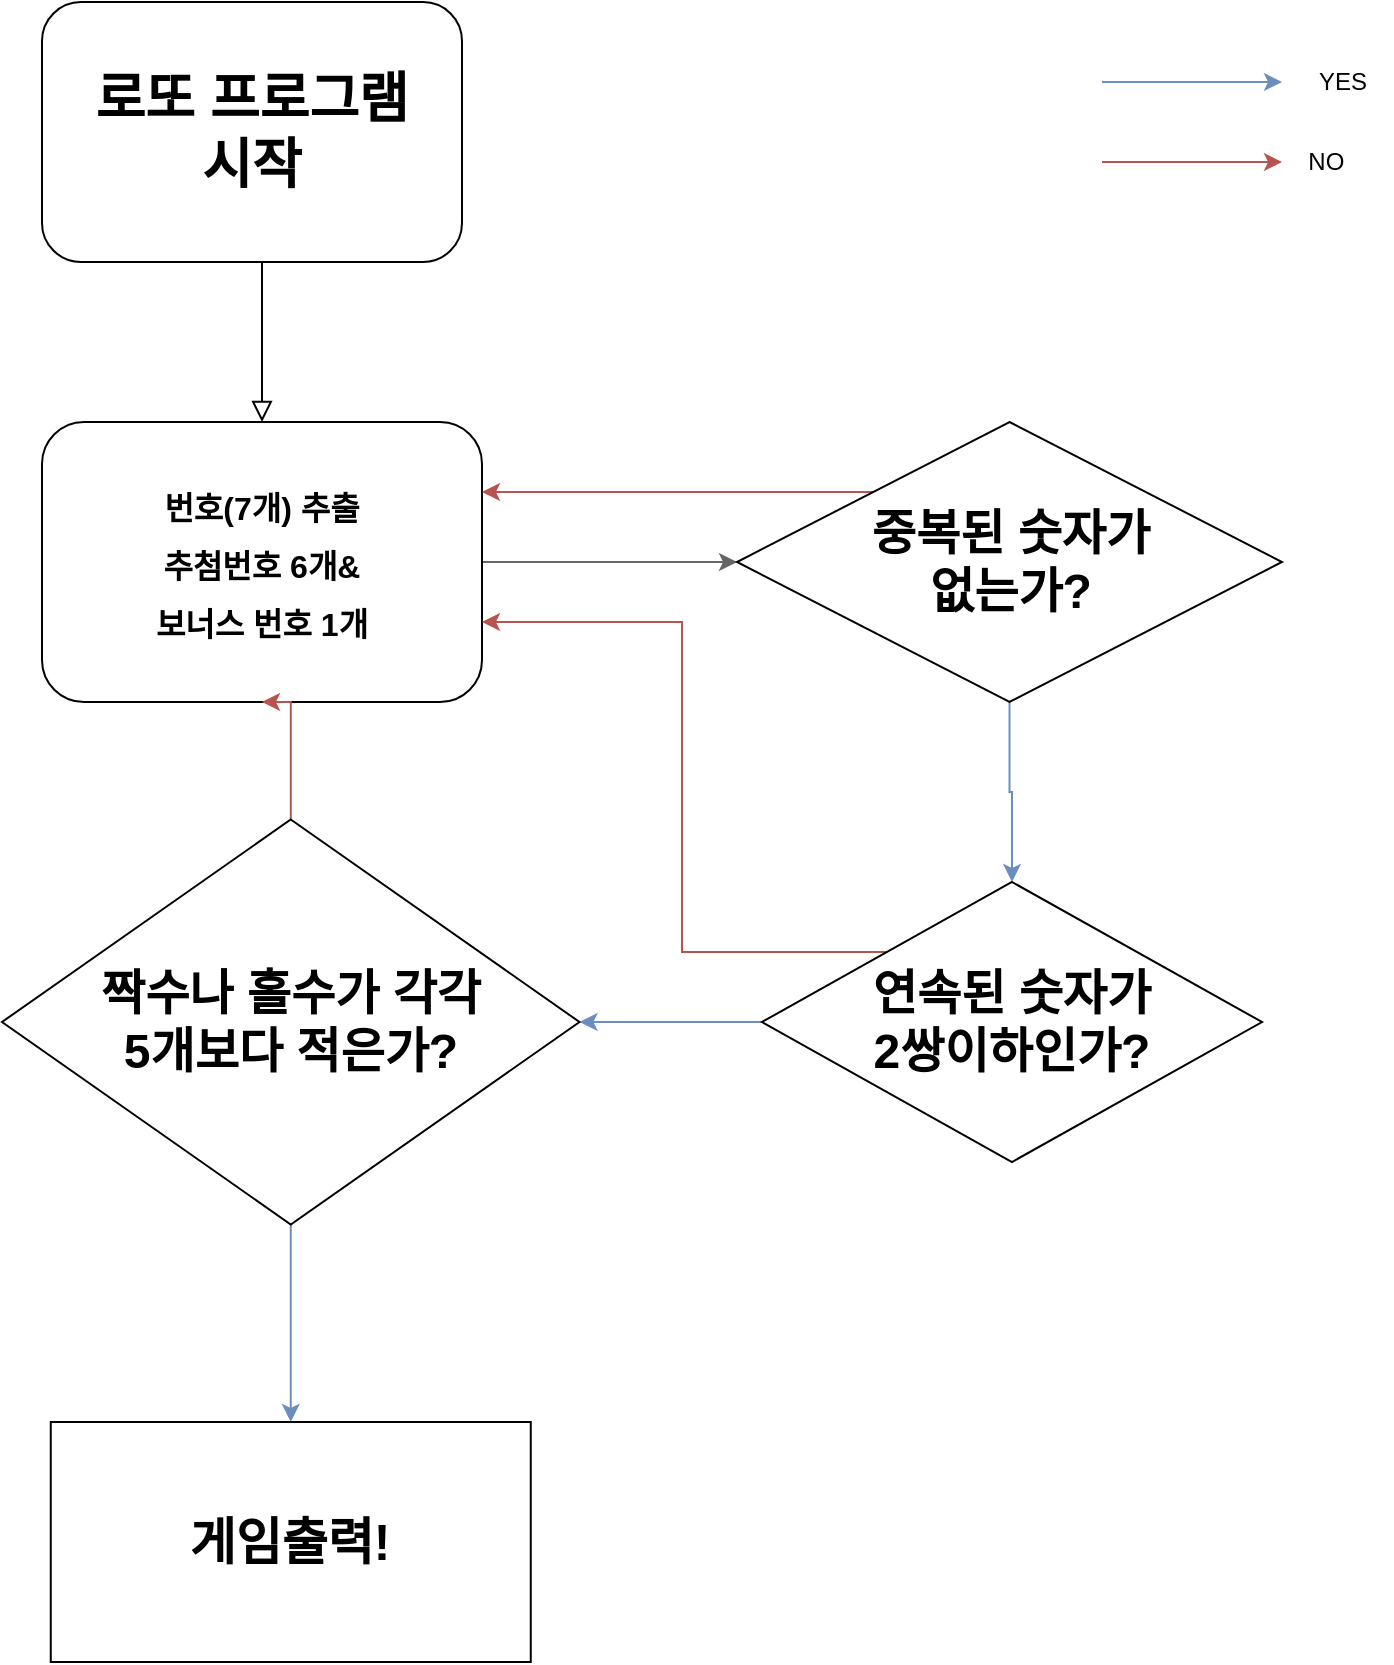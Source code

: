 <mxfile version="20.1.1" type="device"><diagram id="C5RBs43oDa-KdzZeNtuy" name="Page-1"><mxGraphModel dx="1507" dy="1097" grid="1" gridSize="10" guides="1" tooltips="1" connect="1" arrows="1" fold="1" page="1" pageScale="1" pageWidth="827" pageHeight="1169" math="0" shadow="0"><root><mxCell id="WIyWlLk6GJQsqaUBKTNV-0"/><mxCell id="WIyWlLk6GJQsqaUBKTNV-1" parent="WIyWlLk6GJQsqaUBKTNV-0"/><mxCell id="WIyWlLk6GJQsqaUBKTNV-2" value="" style="rounded=0;html=1;jettySize=auto;orthogonalLoop=1;fontSize=11;endArrow=block;endFill=0;endSize=8;strokeWidth=1;shadow=0;labelBackgroundColor=none;edgeStyle=orthogonalEdgeStyle;entryX=0.5;entryY=0;entryDx=0;entryDy=0;" parent="WIyWlLk6GJQsqaUBKTNV-1" source="WIyWlLk6GJQsqaUBKTNV-3" target="sIMRN3oJzXT6uwdaEexw-1" edge="1"><mxGeometry relative="1" as="geometry"><mxPoint x="220" y="170" as="targetPoint"/><Array as="points"><mxPoint x="235" y="140"/><mxPoint x="235" y="140"/></Array></mxGeometry></mxCell><mxCell id="WIyWlLk6GJQsqaUBKTNV-3" value="&lt;h1 style=&quot;font-size: 27px;&quot;&gt;로또 프로그램&lt;br&gt;시작&lt;/h1&gt;" style="rounded=1;whiteSpace=wrap;html=1;fontSize=12;glass=0;strokeWidth=1;shadow=0;" parent="WIyWlLk6GJQsqaUBKTNV-1" vertex="1"><mxGeometry x="30" y="40" width="210" height="130" as="geometry"/></mxCell><mxCell id="bShFjxrjO_Y9u8hsgxye-0" value="" style="edgeStyle=orthogonalEdgeStyle;rounded=0;orthogonalLoop=1;jettySize=auto;html=1;fontSize=16;fillColor=#f5f5f5;strokeColor=#666666;" edge="1" parent="WIyWlLk6GJQsqaUBKTNV-1" source="sIMRN3oJzXT6uwdaEexw-1" target="sIMRN3oJzXT6uwdaEexw-2"><mxGeometry relative="1" as="geometry"/></mxCell><mxCell id="sIMRN3oJzXT6uwdaEexw-1" value="&lt;h1&gt;&lt;font style=&quot;font-size: 16px;&quot;&gt;번호(7개)&amp;nbsp;추출&lt;br&gt;&lt;/font&gt;&lt;font style=&quot;font-size: 16px;&quot;&gt;추첨번호 6개&amp;amp;&lt;br&gt;&lt;/font&gt;&lt;font style=&quot;font-size: 16px;&quot;&gt;보너스 번호 1개&lt;/font&gt;&lt;/h1&gt;" style="rounded=1;whiteSpace=wrap;html=1;" parent="WIyWlLk6GJQsqaUBKTNV-1" vertex="1"><mxGeometry x="30" y="250" width="220" height="140" as="geometry"/></mxCell><mxCell id="bShFjxrjO_Y9u8hsgxye-1" value="" style="edgeStyle=orthogonalEdgeStyle;rounded=0;orthogonalLoop=1;jettySize=auto;html=1;fontSize=16;fillColor=#dae8fc;strokeColor=#6c8ebf;" edge="1" parent="WIyWlLk6GJQsqaUBKTNV-1" source="sIMRN3oJzXT6uwdaEexw-2" target="sIMRN3oJzXT6uwdaEexw-7"><mxGeometry relative="1" as="geometry"/></mxCell><mxCell id="bShFjxrjO_Y9u8hsgxye-4" style="edgeStyle=orthogonalEdgeStyle;rounded=0;orthogonalLoop=1;jettySize=auto;html=1;exitX=0.5;exitY=0;exitDx=0;exitDy=0;entryX=1;entryY=0.25;entryDx=0;entryDy=0;fontSize=25;fillColor=#f8cecc;strokeColor=#b85450;" edge="1" parent="WIyWlLk6GJQsqaUBKTNV-1" source="sIMRN3oJzXT6uwdaEexw-2" target="sIMRN3oJzXT6uwdaEexw-1"><mxGeometry relative="1" as="geometry"><Array as="points"><mxPoint x="514" y="285"/></Array></mxGeometry></mxCell><mxCell id="sIMRN3oJzXT6uwdaEexw-2" value="&lt;h1&gt;중복된 숫자가&lt;br&gt;없는가?&lt;/h1&gt;" style="rhombus;whiteSpace=wrap;html=1;" parent="WIyWlLk6GJQsqaUBKTNV-1" vertex="1"><mxGeometry x="377.5" y="250" width="272.5" height="140" as="geometry"/></mxCell><mxCell id="bShFjxrjO_Y9u8hsgxye-2" style="edgeStyle=orthogonalEdgeStyle;rounded=0;orthogonalLoop=1;jettySize=auto;html=1;entryX=1;entryY=0.5;entryDx=0;entryDy=0;fontSize=16;fillColor=#dae8fc;strokeColor=#6c8ebf;" edge="1" parent="WIyWlLk6GJQsqaUBKTNV-1" source="sIMRN3oJzXT6uwdaEexw-7" target="sIMRN3oJzXT6uwdaEexw-12"><mxGeometry relative="1" as="geometry"/></mxCell><mxCell id="bShFjxrjO_Y9u8hsgxye-5" style="edgeStyle=orthogonalEdgeStyle;rounded=0;orthogonalLoop=1;jettySize=auto;html=1;exitX=0;exitY=0;exitDx=0;exitDy=0;fontSize=25;fillColor=#f8cecc;strokeColor=#b85450;" edge="1" parent="WIyWlLk6GJQsqaUBKTNV-1" source="sIMRN3oJzXT6uwdaEexw-7"><mxGeometry relative="1" as="geometry"><mxPoint x="250.0" y="350" as="targetPoint"/><Array as="points"><mxPoint x="350" y="515"/><mxPoint x="350" y="350"/></Array></mxGeometry></mxCell><mxCell id="sIMRN3oJzXT6uwdaEexw-7" value="&lt;h1&gt;연속된 숫자가&lt;br&gt;2쌍이하인가?&lt;/h1&gt;" style="rhombus;whiteSpace=wrap;html=1;" parent="WIyWlLk6GJQsqaUBKTNV-1" vertex="1"><mxGeometry x="390" y="480" width="250" height="140" as="geometry"/></mxCell><mxCell id="bShFjxrjO_Y9u8hsgxye-3" style="edgeStyle=orthogonalEdgeStyle;rounded=0;orthogonalLoop=1;jettySize=auto;html=1;entryX=0.5;entryY=0;entryDx=0;entryDy=0;fontSize=25;fillColor=#dae8fc;strokeColor=#6c8ebf;" edge="1" parent="WIyWlLk6GJQsqaUBKTNV-1" source="sIMRN3oJzXT6uwdaEexw-12" target="sIMRN3oJzXT6uwdaEexw-15"><mxGeometry relative="1" as="geometry"/></mxCell><mxCell id="bShFjxrjO_Y9u8hsgxye-6" style="edgeStyle=orthogonalEdgeStyle;rounded=0;orthogonalLoop=1;jettySize=auto;html=1;entryX=0.5;entryY=1;entryDx=0;entryDy=0;fontSize=25;fillColor=#f8cecc;strokeColor=#b85450;" edge="1" parent="WIyWlLk6GJQsqaUBKTNV-1" source="sIMRN3oJzXT6uwdaEexw-12" target="sIMRN3oJzXT6uwdaEexw-1"><mxGeometry relative="1" as="geometry"><Array as="points"><mxPoint x="154" y="390"/></Array></mxGeometry></mxCell><mxCell id="sIMRN3oJzXT6uwdaEexw-12" value="&lt;h1&gt;짝수나 홀수가 각각&lt;br&gt;5개보다 적은가?&lt;/h1&gt;" style="rhombus;whiteSpace=wrap;html=1;" parent="WIyWlLk6GJQsqaUBKTNV-1" vertex="1"><mxGeometry x="10" y="448.75" width="288.75" height="202.5" as="geometry"/></mxCell><mxCell id="sIMRN3oJzXT6uwdaEexw-15" value="&lt;h1&gt;&lt;font style=&quot;font-size: 25px;&quot;&gt;게임출력!&lt;/font&gt;&lt;/h1&gt;" style="whiteSpace=wrap;html=1;" parent="WIyWlLk6GJQsqaUBKTNV-1" vertex="1"><mxGeometry x="34.38" y="750" width="240" height="120" as="geometry"/></mxCell><mxCell id="n-hsZ5UMQPmLMeQY-fp3-6" value="" style="endArrow=classic;html=1;rounded=0;fillColor=#dae8fc;strokeColor=#6c8ebf;" parent="WIyWlLk6GJQsqaUBKTNV-1" edge="1"><mxGeometry width="50" height="50" relative="1" as="geometry"><mxPoint x="560" y="80" as="sourcePoint"/><mxPoint x="650" y="80" as="targetPoint"/><Array as="points"/></mxGeometry></mxCell><mxCell id="n-hsZ5UMQPmLMeQY-fp3-9" value="YES" style="text;html=1;align=center;verticalAlign=middle;resizable=0;points=[];autosize=1;strokeColor=none;fillColor=none;" parent="WIyWlLk6GJQsqaUBKTNV-1" vertex="1"><mxGeometry x="655" y="65" width="50" height="30" as="geometry"/></mxCell><mxCell id="n-hsZ5UMQPmLMeQY-fp3-10" value="" style="endArrow=classic;html=1;rounded=0;fillColor=#f8cecc;strokeColor=#b85450;" parent="WIyWlLk6GJQsqaUBKTNV-1" edge="1"><mxGeometry width="50" height="50" relative="1" as="geometry"><mxPoint x="560" y="120" as="sourcePoint"/><mxPoint x="650" y="120" as="targetPoint"/></mxGeometry></mxCell><mxCell id="n-hsZ5UMQPmLMeQY-fp3-11" value="&amp;nbsp;NO" style="text;html=1;align=center;verticalAlign=middle;resizable=0;points=[];autosize=1;strokeColor=none;fillColor=none;" parent="WIyWlLk6GJQsqaUBKTNV-1" vertex="1"><mxGeometry x="650" y="105" width="40" height="30" as="geometry"/></mxCell></root></mxGraphModel></diagram></mxfile>